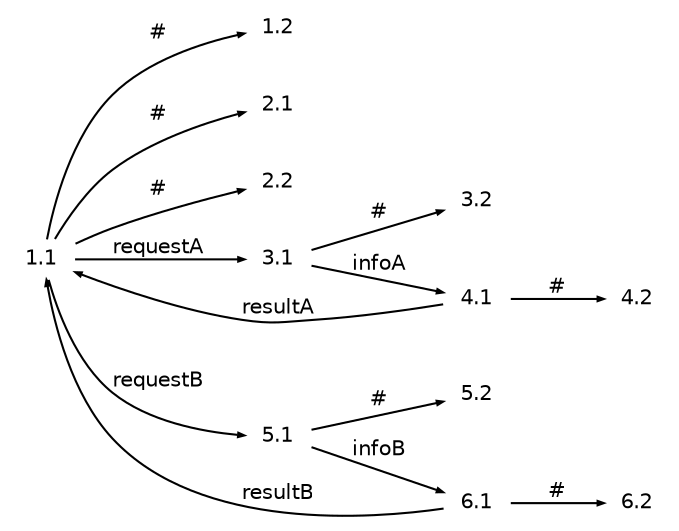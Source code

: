 digraph g
{
   graph [rankdir=LR];
   edge [arrowsize=0.3,fontsize=10,fontname=Helvetica];
   node [shape=plaintext,width=.3,height=.2,fontsize=10,fontname=Helvetica];
   1.1->1.2 [label="#"];
   1.1->2.1 [label="#"];
   1.1->2.2 [label="#"];
   1.1->3.1 [label="requestA"];
   1.1->5.1 [label="requestB"];
   3.1->3.2 [label="#"];
   3.1->4.1 [label="infoA"];
   4.1->1.1 [label="resultA"];
   4.1->4.2 [label="#"];
   5.1->5.2 [label="#"];
   5.1->6.1 [label="infoB"];
   6.1->1.1 [label="resultB"];
   6.1->6.2 [label="#"];
}
